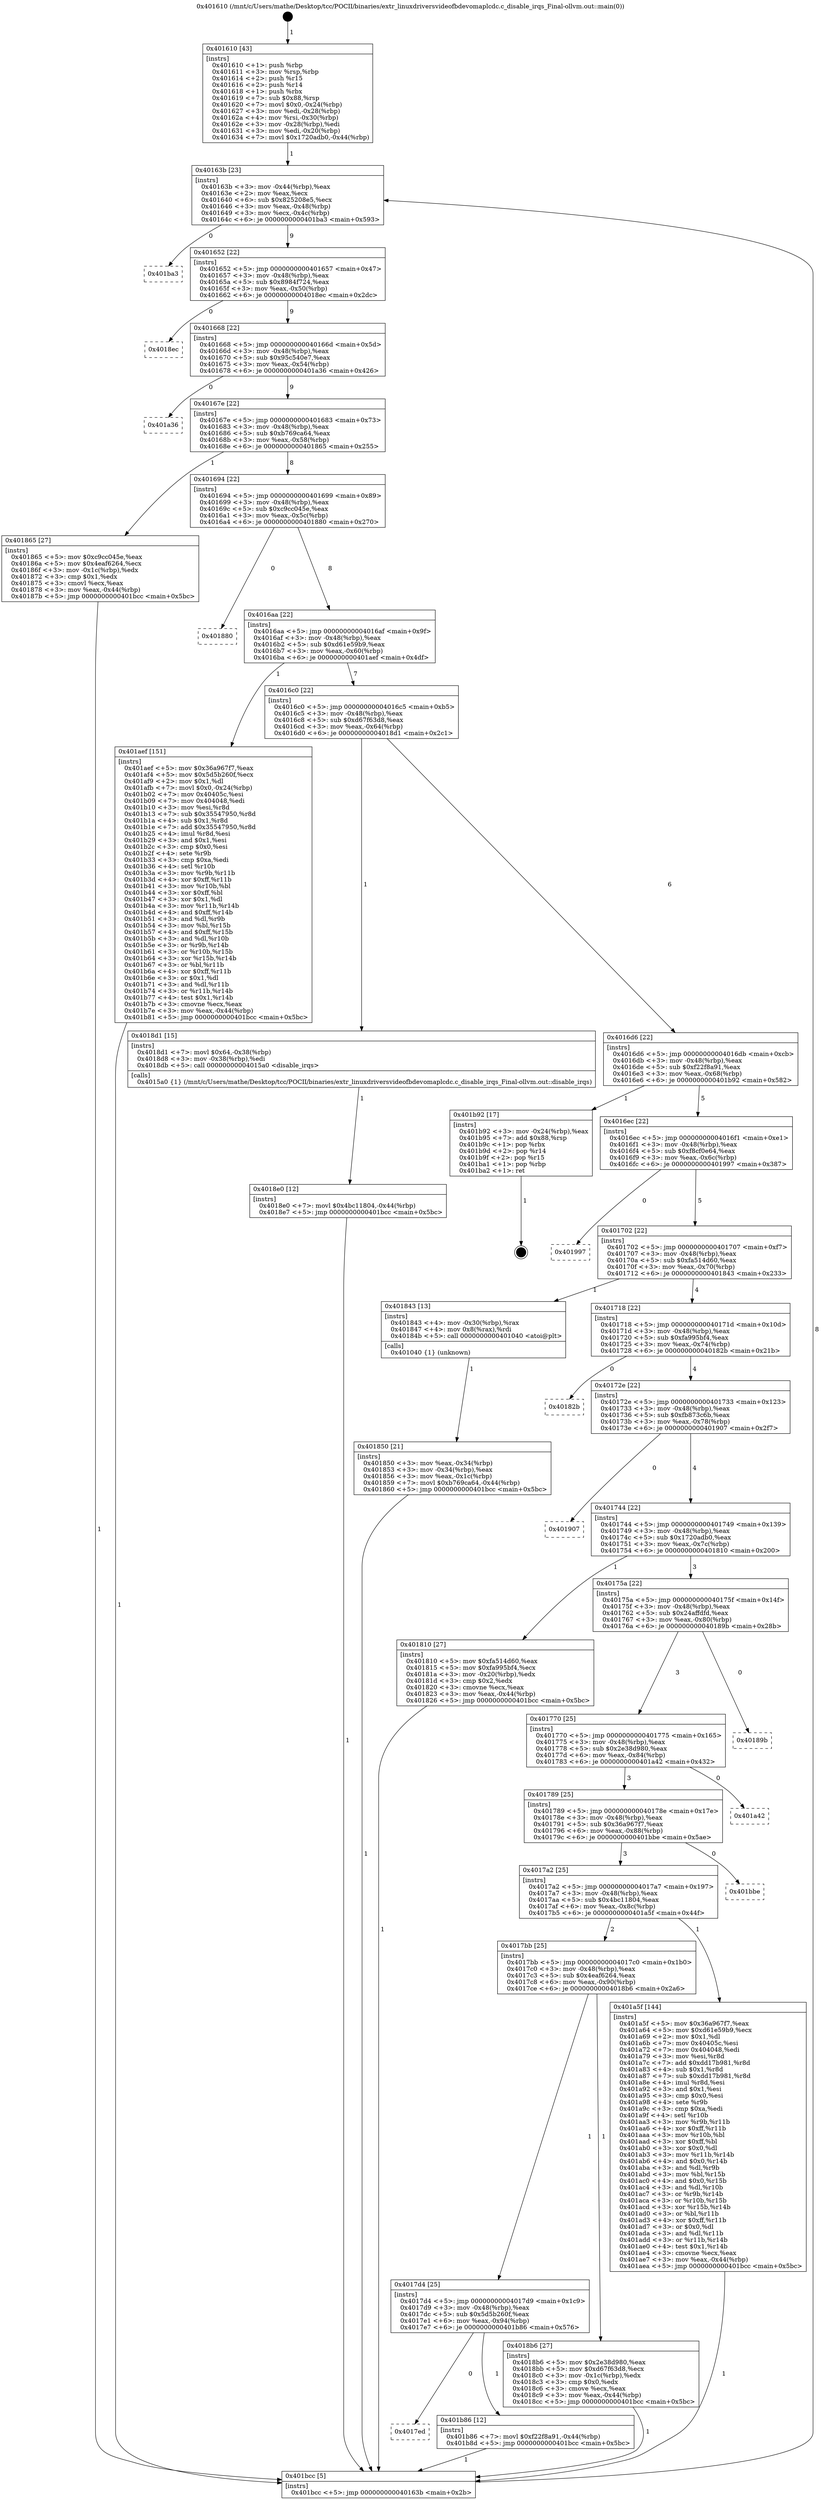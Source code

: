 digraph "0x401610" {
  label = "0x401610 (/mnt/c/Users/mathe/Desktop/tcc/POCII/binaries/extr_linuxdriversvideofbdevomaplcdc.c_disable_irqs_Final-ollvm.out::main(0))"
  labelloc = "t"
  node[shape=record]

  Entry [label="",width=0.3,height=0.3,shape=circle,fillcolor=black,style=filled]
  "0x40163b" [label="{
     0x40163b [23]\l
     | [instrs]\l
     &nbsp;&nbsp;0x40163b \<+3\>: mov -0x44(%rbp),%eax\l
     &nbsp;&nbsp;0x40163e \<+2\>: mov %eax,%ecx\l
     &nbsp;&nbsp;0x401640 \<+6\>: sub $0x825208e5,%ecx\l
     &nbsp;&nbsp;0x401646 \<+3\>: mov %eax,-0x48(%rbp)\l
     &nbsp;&nbsp;0x401649 \<+3\>: mov %ecx,-0x4c(%rbp)\l
     &nbsp;&nbsp;0x40164c \<+6\>: je 0000000000401ba3 \<main+0x593\>\l
  }"]
  "0x401ba3" [label="{
     0x401ba3\l
  }", style=dashed]
  "0x401652" [label="{
     0x401652 [22]\l
     | [instrs]\l
     &nbsp;&nbsp;0x401652 \<+5\>: jmp 0000000000401657 \<main+0x47\>\l
     &nbsp;&nbsp;0x401657 \<+3\>: mov -0x48(%rbp),%eax\l
     &nbsp;&nbsp;0x40165a \<+5\>: sub $0x8984f724,%eax\l
     &nbsp;&nbsp;0x40165f \<+3\>: mov %eax,-0x50(%rbp)\l
     &nbsp;&nbsp;0x401662 \<+6\>: je 00000000004018ec \<main+0x2dc\>\l
  }"]
  Exit [label="",width=0.3,height=0.3,shape=circle,fillcolor=black,style=filled,peripheries=2]
  "0x4018ec" [label="{
     0x4018ec\l
  }", style=dashed]
  "0x401668" [label="{
     0x401668 [22]\l
     | [instrs]\l
     &nbsp;&nbsp;0x401668 \<+5\>: jmp 000000000040166d \<main+0x5d\>\l
     &nbsp;&nbsp;0x40166d \<+3\>: mov -0x48(%rbp),%eax\l
     &nbsp;&nbsp;0x401670 \<+5\>: sub $0x95c540e7,%eax\l
     &nbsp;&nbsp;0x401675 \<+3\>: mov %eax,-0x54(%rbp)\l
     &nbsp;&nbsp;0x401678 \<+6\>: je 0000000000401a36 \<main+0x426\>\l
  }"]
  "0x4017ed" [label="{
     0x4017ed\l
  }", style=dashed]
  "0x401a36" [label="{
     0x401a36\l
  }", style=dashed]
  "0x40167e" [label="{
     0x40167e [22]\l
     | [instrs]\l
     &nbsp;&nbsp;0x40167e \<+5\>: jmp 0000000000401683 \<main+0x73\>\l
     &nbsp;&nbsp;0x401683 \<+3\>: mov -0x48(%rbp),%eax\l
     &nbsp;&nbsp;0x401686 \<+5\>: sub $0xb769ca64,%eax\l
     &nbsp;&nbsp;0x40168b \<+3\>: mov %eax,-0x58(%rbp)\l
     &nbsp;&nbsp;0x40168e \<+6\>: je 0000000000401865 \<main+0x255\>\l
  }"]
  "0x401b86" [label="{
     0x401b86 [12]\l
     | [instrs]\l
     &nbsp;&nbsp;0x401b86 \<+7\>: movl $0xf22f8a91,-0x44(%rbp)\l
     &nbsp;&nbsp;0x401b8d \<+5\>: jmp 0000000000401bcc \<main+0x5bc\>\l
  }"]
  "0x401865" [label="{
     0x401865 [27]\l
     | [instrs]\l
     &nbsp;&nbsp;0x401865 \<+5\>: mov $0xc9cc045e,%eax\l
     &nbsp;&nbsp;0x40186a \<+5\>: mov $0x4eaf6264,%ecx\l
     &nbsp;&nbsp;0x40186f \<+3\>: mov -0x1c(%rbp),%edx\l
     &nbsp;&nbsp;0x401872 \<+3\>: cmp $0x1,%edx\l
     &nbsp;&nbsp;0x401875 \<+3\>: cmovl %ecx,%eax\l
     &nbsp;&nbsp;0x401878 \<+3\>: mov %eax,-0x44(%rbp)\l
     &nbsp;&nbsp;0x40187b \<+5\>: jmp 0000000000401bcc \<main+0x5bc\>\l
  }"]
  "0x401694" [label="{
     0x401694 [22]\l
     | [instrs]\l
     &nbsp;&nbsp;0x401694 \<+5\>: jmp 0000000000401699 \<main+0x89\>\l
     &nbsp;&nbsp;0x401699 \<+3\>: mov -0x48(%rbp),%eax\l
     &nbsp;&nbsp;0x40169c \<+5\>: sub $0xc9cc045e,%eax\l
     &nbsp;&nbsp;0x4016a1 \<+3\>: mov %eax,-0x5c(%rbp)\l
     &nbsp;&nbsp;0x4016a4 \<+6\>: je 0000000000401880 \<main+0x270\>\l
  }"]
  "0x4018e0" [label="{
     0x4018e0 [12]\l
     | [instrs]\l
     &nbsp;&nbsp;0x4018e0 \<+7\>: movl $0x4bc11804,-0x44(%rbp)\l
     &nbsp;&nbsp;0x4018e7 \<+5\>: jmp 0000000000401bcc \<main+0x5bc\>\l
  }"]
  "0x401880" [label="{
     0x401880\l
  }", style=dashed]
  "0x4016aa" [label="{
     0x4016aa [22]\l
     | [instrs]\l
     &nbsp;&nbsp;0x4016aa \<+5\>: jmp 00000000004016af \<main+0x9f\>\l
     &nbsp;&nbsp;0x4016af \<+3\>: mov -0x48(%rbp),%eax\l
     &nbsp;&nbsp;0x4016b2 \<+5\>: sub $0xd61e59b9,%eax\l
     &nbsp;&nbsp;0x4016b7 \<+3\>: mov %eax,-0x60(%rbp)\l
     &nbsp;&nbsp;0x4016ba \<+6\>: je 0000000000401aef \<main+0x4df\>\l
  }"]
  "0x4017d4" [label="{
     0x4017d4 [25]\l
     | [instrs]\l
     &nbsp;&nbsp;0x4017d4 \<+5\>: jmp 00000000004017d9 \<main+0x1c9\>\l
     &nbsp;&nbsp;0x4017d9 \<+3\>: mov -0x48(%rbp),%eax\l
     &nbsp;&nbsp;0x4017dc \<+5\>: sub $0x5d5b260f,%eax\l
     &nbsp;&nbsp;0x4017e1 \<+6\>: mov %eax,-0x94(%rbp)\l
     &nbsp;&nbsp;0x4017e7 \<+6\>: je 0000000000401b86 \<main+0x576\>\l
  }"]
  "0x401aef" [label="{
     0x401aef [151]\l
     | [instrs]\l
     &nbsp;&nbsp;0x401aef \<+5\>: mov $0x36a967f7,%eax\l
     &nbsp;&nbsp;0x401af4 \<+5\>: mov $0x5d5b260f,%ecx\l
     &nbsp;&nbsp;0x401af9 \<+2\>: mov $0x1,%dl\l
     &nbsp;&nbsp;0x401afb \<+7\>: movl $0x0,-0x24(%rbp)\l
     &nbsp;&nbsp;0x401b02 \<+7\>: mov 0x40405c,%esi\l
     &nbsp;&nbsp;0x401b09 \<+7\>: mov 0x404048,%edi\l
     &nbsp;&nbsp;0x401b10 \<+3\>: mov %esi,%r8d\l
     &nbsp;&nbsp;0x401b13 \<+7\>: sub $0x35547950,%r8d\l
     &nbsp;&nbsp;0x401b1a \<+4\>: sub $0x1,%r8d\l
     &nbsp;&nbsp;0x401b1e \<+7\>: add $0x35547950,%r8d\l
     &nbsp;&nbsp;0x401b25 \<+4\>: imul %r8d,%esi\l
     &nbsp;&nbsp;0x401b29 \<+3\>: and $0x1,%esi\l
     &nbsp;&nbsp;0x401b2c \<+3\>: cmp $0x0,%esi\l
     &nbsp;&nbsp;0x401b2f \<+4\>: sete %r9b\l
     &nbsp;&nbsp;0x401b33 \<+3\>: cmp $0xa,%edi\l
     &nbsp;&nbsp;0x401b36 \<+4\>: setl %r10b\l
     &nbsp;&nbsp;0x401b3a \<+3\>: mov %r9b,%r11b\l
     &nbsp;&nbsp;0x401b3d \<+4\>: xor $0xff,%r11b\l
     &nbsp;&nbsp;0x401b41 \<+3\>: mov %r10b,%bl\l
     &nbsp;&nbsp;0x401b44 \<+3\>: xor $0xff,%bl\l
     &nbsp;&nbsp;0x401b47 \<+3\>: xor $0x1,%dl\l
     &nbsp;&nbsp;0x401b4a \<+3\>: mov %r11b,%r14b\l
     &nbsp;&nbsp;0x401b4d \<+4\>: and $0xff,%r14b\l
     &nbsp;&nbsp;0x401b51 \<+3\>: and %dl,%r9b\l
     &nbsp;&nbsp;0x401b54 \<+3\>: mov %bl,%r15b\l
     &nbsp;&nbsp;0x401b57 \<+4\>: and $0xff,%r15b\l
     &nbsp;&nbsp;0x401b5b \<+3\>: and %dl,%r10b\l
     &nbsp;&nbsp;0x401b5e \<+3\>: or %r9b,%r14b\l
     &nbsp;&nbsp;0x401b61 \<+3\>: or %r10b,%r15b\l
     &nbsp;&nbsp;0x401b64 \<+3\>: xor %r15b,%r14b\l
     &nbsp;&nbsp;0x401b67 \<+3\>: or %bl,%r11b\l
     &nbsp;&nbsp;0x401b6a \<+4\>: xor $0xff,%r11b\l
     &nbsp;&nbsp;0x401b6e \<+3\>: or $0x1,%dl\l
     &nbsp;&nbsp;0x401b71 \<+3\>: and %dl,%r11b\l
     &nbsp;&nbsp;0x401b74 \<+3\>: or %r11b,%r14b\l
     &nbsp;&nbsp;0x401b77 \<+4\>: test $0x1,%r14b\l
     &nbsp;&nbsp;0x401b7b \<+3\>: cmovne %ecx,%eax\l
     &nbsp;&nbsp;0x401b7e \<+3\>: mov %eax,-0x44(%rbp)\l
     &nbsp;&nbsp;0x401b81 \<+5\>: jmp 0000000000401bcc \<main+0x5bc\>\l
  }"]
  "0x4016c0" [label="{
     0x4016c0 [22]\l
     | [instrs]\l
     &nbsp;&nbsp;0x4016c0 \<+5\>: jmp 00000000004016c5 \<main+0xb5\>\l
     &nbsp;&nbsp;0x4016c5 \<+3\>: mov -0x48(%rbp),%eax\l
     &nbsp;&nbsp;0x4016c8 \<+5\>: sub $0xd67f63d8,%eax\l
     &nbsp;&nbsp;0x4016cd \<+3\>: mov %eax,-0x64(%rbp)\l
     &nbsp;&nbsp;0x4016d0 \<+6\>: je 00000000004018d1 \<main+0x2c1\>\l
  }"]
  "0x4018b6" [label="{
     0x4018b6 [27]\l
     | [instrs]\l
     &nbsp;&nbsp;0x4018b6 \<+5\>: mov $0x2e38d980,%eax\l
     &nbsp;&nbsp;0x4018bb \<+5\>: mov $0xd67f63d8,%ecx\l
     &nbsp;&nbsp;0x4018c0 \<+3\>: mov -0x1c(%rbp),%edx\l
     &nbsp;&nbsp;0x4018c3 \<+3\>: cmp $0x0,%edx\l
     &nbsp;&nbsp;0x4018c6 \<+3\>: cmove %ecx,%eax\l
     &nbsp;&nbsp;0x4018c9 \<+3\>: mov %eax,-0x44(%rbp)\l
     &nbsp;&nbsp;0x4018cc \<+5\>: jmp 0000000000401bcc \<main+0x5bc\>\l
  }"]
  "0x4018d1" [label="{
     0x4018d1 [15]\l
     | [instrs]\l
     &nbsp;&nbsp;0x4018d1 \<+7\>: movl $0x64,-0x38(%rbp)\l
     &nbsp;&nbsp;0x4018d8 \<+3\>: mov -0x38(%rbp),%edi\l
     &nbsp;&nbsp;0x4018db \<+5\>: call 00000000004015a0 \<disable_irqs\>\l
     | [calls]\l
     &nbsp;&nbsp;0x4015a0 \{1\} (/mnt/c/Users/mathe/Desktop/tcc/POCII/binaries/extr_linuxdriversvideofbdevomaplcdc.c_disable_irqs_Final-ollvm.out::disable_irqs)\l
  }"]
  "0x4016d6" [label="{
     0x4016d6 [22]\l
     | [instrs]\l
     &nbsp;&nbsp;0x4016d6 \<+5\>: jmp 00000000004016db \<main+0xcb\>\l
     &nbsp;&nbsp;0x4016db \<+3\>: mov -0x48(%rbp),%eax\l
     &nbsp;&nbsp;0x4016de \<+5\>: sub $0xf22f8a91,%eax\l
     &nbsp;&nbsp;0x4016e3 \<+3\>: mov %eax,-0x68(%rbp)\l
     &nbsp;&nbsp;0x4016e6 \<+6\>: je 0000000000401b92 \<main+0x582\>\l
  }"]
  "0x4017bb" [label="{
     0x4017bb [25]\l
     | [instrs]\l
     &nbsp;&nbsp;0x4017bb \<+5\>: jmp 00000000004017c0 \<main+0x1b0\>\l
     &nbsp;&nbsp;0x4017c0 \<+3\>: mov -0x48(%rbp),%eax\l
     &nbsp;&nbsp;0x4017c3 \<+5\>: sub $0x4eaf6264,%eax\l
     &nbsp;&nbsp;0x4017c8 \<+6\>: mov %eax,-0x90(%rbp)\l
     &nbsp;&nbsp;0x4017ce \<+6\>: je 00000000004018b6 \<main+0x2a6\>\l
  }"]
  "0x401b92" [label="{
     0x401b92 [17]\l
     | [instrs]\l
     &nbsp;&nbsp;0x401b92 \<+3\>: mov -0x24(%rbp),%eax\l
     &nbsp;&nbsp;0x401b95 \<+7\>: add $0x88,%rsp\l
     &nbsp;&nbsp;0x401b9c \<+1\>: pop %rbx\l
     &nbsp;&nbsp;0x401b9d \<+2\>: pop %r14\l
     &nbsp;&nbsp;0x401b9f \<+2\>: pop %r15\l
     &nbsp;&nbsp;0x401ba1 \<+1\>: pop %rbp\l
     &nbsp;&nbsp;0x401ba2 \<+1\>: ret\l
  }"]
  "0x4016ec" [label="{
     0x4016ec [22]\l
     | [instrs]\l
     &nbsp;&nbsp;0x4016ec \<+5\>: jmp 00000000004016f1 \<main+0xe1\>\l
     &nbsp;&nbsp;0x4016f1 \<+3\>: mov -0x48(%rbp),%eax\l
     &nbsp;&nbsp;0x4016f4 \<+5\>: sub $0xf8cf0e64,%eax\l
     &nbsp;&nbsp;0x4016f9 \<+3\>: mov %eax,-0x6c(%rbp)\l
     &nbsp;&nbsp;0x4016fc \<+6\>: je 0000000000401997 \<main+0x387\>\l
  }"]
  "0x401a5f" [label="{
     0x401a5f [144]\l
     | [instrs]\l
     &nbsp;&nbsp;0x401a5f \<+5\>: mov $0x36a967f7,%eax\l
     &nbsp;&nbsp;0x401a64 \<+5\>: mov $0xd61e59b9,%ecx\l
     &nbsp;&nbsp;0x401a69 \<+2\>: mov $0x1,%dl\l
     &nbsp;&nbsp;0x401a6b \<+7\>: mov 0x40405c,%esi\l
     &nbsp;&nbsp;0x401a72 \<+7\>: mov 0x404048,%edi\l
     &nbsp;&nbsp;0x401a79 \<+3\>: mov %esi,%r8d\l
     &nbsp;&nbsp;0x401a7c \<+7\>: add $0xdd17b981,%r8d\l
     &nbsp;&nbsp;0x401a83 \<+4\>: sub $0x1,%r8d\l
     &nbsp;&nbsp;0x401a87 \<+7\>: sub $0xdd17b981,%r8d\l
     &nbsp;&nbsp;0x401a8e \<+4\>: imul %r8d,%esi\l
     &nbsp;&nbsp;0x401a92 \<+3\>: and $0x1,%esi\l
     &nbsp;&nbsp;0x401a95 \<+3\>: cmp $0x0,%esi\l
     &nbsp;&nbsp;0x401a98 \<+4\>: sete %r9b\l
     &nbsp;&nbsp;0x401a9c \<+3\>: cmp $0xa,%edi\l
     &nbsp;&nbsp;0x401a9f \<+4\>: setl %r10b\l
     &nbsp;&nbsp;0x401aa3 \<+3\>: mov %r9b,%r11b\l
     &nbsp;&nbsp;0x401aa6 \<+4\>: xor $0xff,%r11b\l
     &nbsp;&nbsp;0x401aaa \<+3\>: mov %r10b,%bl\l
     &nbsp;&nbsp;0x401aad \<+3\>: xor $0xff,%bl\l
     &nbsp;&nbsp;0x401ab0 \<+3\>: xor $0x0,%dl\l
     &nbsp;&nbsp;0x401ab3 \<+3\>: mov %r11b,%r14b\l
     &nbsp;&nbsp;0x401ab6 \<+4\>: and $0x0,%r14b\l
     &nbsp;&nbsp;0x401aba \<+3\>: and %dl,%r9b\l
     &nbsp;&nbsp;0x401abd \<+3\>: mov %bl,%r15b\l
     &nbsp;&nbsp;0x401ac0 \<+4\>: and $0x0,%r15b\l
     &nbsp;&nbsp;0x401ac4 \<+3\>: and %dl,%r10b\l
     &nbsp;&nbsp;0x401ac7 \<+3\>: or %r9b,%r14b\l
     &nbsp;&nbsp;0x401aca \<+3\>: or %r10b,%r15b\l
     &nbsp;&nbsp;0x401acd \<+3\>: xor %r15b,%r14b\l
     &nbsp;&nbsp;0x401ad0 \<+3\>: or %bl,%r11b\l
     &nbsp;&nbsp;0x401ad3 \<+4\>: xor $0xff,%r11b\l
     &nbsp;&nbsp;0x401ad7 \<+3\>: or $0x0,%dl\l
     &nbsp;&nbsp;0x401ada \<+3\>: and %dl,%r11b\l
     &nbsp;&nbsp;0x401add \<+3\>: or %r11b,%r14b\l
     &nbsp;&nbsp;0x401ae0 \<+4\>: test $0x1,%r14b\l
     &nbsp;&nbsp;0x401ae4 \<+3\>: cmovne %ecx,%eax\l
     &nbsp;&nbsp;0x401ae7 \<+3\>: mov %eax,-0x44(%rbp)\l
     &nbsp;&nbsp;0x401aea \<+5\>: jmp 0000000000401bcc \<main+0x5bc\>\l
  }"]
  "0x401997" [label="{
     0x401997\l
  }", style=dashed]
  "0x401702" [label="{
     0x401702 [22]\l
     | [instrs]\l
     &nbsp;&nbsp;0x401702 \<+5\>: jmp 0000000000401707 \<main+0xf7\>\l
     &nbsp;&nbsp;0x401707 \<+3\>: mov -0x48(%rbp),%eax\l
     &nbsp;&nbsp;0x40170a \<+5\>: sub $0xfa514d60,%eax\l
     &nbsp;&nbsp;0x40170f \<+3\>: mov %eax,-0x70(%rbp)\l
     &nbsp;&nbsp;0x401712 \<+6\>: je 0000000000401843 \<main+0x233\>\l
  }"]
  "0x4017a2" [label="{
     0x4017a2 [25]\l
     | [instrs]\l
     &nbsp;&nbsp;0x4017a2 \<+5\>: jmp 00000000004017a7 \<main+0x197\>\l
     &nbsp;&nbsp;0x4017a7 \<+3\>: mov -0x48(%rbp),%eax\l
     &nbsp;&nbsp;0x4017aa \<+5\>: sub $0x4bc11804,%eax\l
     &nbsp;&nbsp;0x4017af \<+6\>: mov %eax,-0x8c(%rbp)\l
     &nbsp;&nbsp;0x4017b5 \<+6\>: je 0000000000401a5f \<main+0x44f\>\l
  }"]
  "0x401843" [label="{
     0x401843 [13]\l
     | [instrs]\l
     &nbsp;&nbsp;0x401843 \<+4\>: mov -0x30(%rbp),%rax\l
     &nbsp;&nbsp;0x401847 \<+4\>: mov 0x8(%rax),%rdi\l
     &nbsp;&nbsp;0x40184b \<+5\>: call 0000000000401040 \<atoi@plt\>\l
     | [calls]\l
     &nbsp;&nbsp;0x401040 \{1\} (unknown)\l
  }"]
  "0x401718" [label="{
     0x401718 [22]\l
     | [instrs]\l
     &nbsp;&nbsp;0x401718 \<+5\>: jmp 000000000040171d \<main+0x10d\>\l
     &nbsp;&nbsp;0x40171d \<+3\>: mov -0x48(%rbp),%eax\l
     &nbsp;&nbsp;0x401720 \<+5\>: sub $0xfa995bf4,%eax\l
     &nbsp;&nbsp;0x401725 \<+3\>: mov %eax,-0x74(%rbp)\l
     &nbsp;&nbsp;0x401728 \<+6\>: je 000000000040182b \<main+0x21b\>\l
  }"]
  "0x401bbe" [label="{
     0x401bbe\l
  }", style=dashed]
  "0x40182b" [label="{
     0x40182b\l
  }", style=dashed]
  "0x40172e" [label="{
     0x40172e [22]\l
     | [instrs]\l
     &nbsp;&nbsp;0x40172e \<+5\>: jmp 0000000000401733 \<main+0x123\>\l
     &nbsp;&nbsp;0x401733 \<+3\>: mov -0x48(%rbp),%eax\l
     &nbsp;&nbsp;0x401736 \<+5\>: sub $0xfb873c6b,%eax\l
     &nbsp;&nbsp;0x40173b \<+3\>: mov %eax,-0x78(%rbp)\l
     &nbsp;&nbsp;0x40173e \<+6\>: je 0000000000401907 \<main+0x2f7\>\l
  }"]
  "0x401789" [label="{
     0x401789 [25]\l
     | [instrs]\l
     &nbsp;&nbsp;0x401789 \<+5\>: jmp 000000000040178e \<main+0x17e\>\l
     &nbsp;&nbsp;0x40178e \<+3\>: mov -0x48(%rbp),%eax\l
     &nbsp;&nbsp;0x401791 \<+5\>: sub $0x36a967f7,%eax\l
     &nbsp;&nbsp;0x401796 \<+6\>: mov %eax,-0x88(%rbp)\l
     &nbsp;&nbsp;0x40179c \<+6\>: je 0000000000401bbe \<main+0x5ae\>\l
  }"]
  "0x401907" [label="{
     0x401907\l
  }", style=dashed]
  "0x401744" [label="{
     0x401744 [22]\l
     | [instrs]\l
     &nbsp;&nbsp;0x401744 \<+5\>: jmp 0000000000401749 \<main+0x139\>\l
     &nbsp;&nbsp;0x401749 \<+3\>: mov -0x48(%rbp),%eax\l
     &nbsp;&nbsp;0x40174c \<+5\>: sub $0x1720adb0,%eax\l
     &nbsp;&nbsp;0x401751 \<+3\>: mov %eax,-0x7c(%rbp)\l
     &nbsp;&nbsp;0x401754 \<+6\>: je 0000000000401810 \<main+0x200\>\l
  }"]
  "0x401a42" [label="{
     0x401a42\l
  }", style=dashed]
  "0x401810" [label="{
     0x401810 [27]\l
     | [instrs]\l
     &nbsp;&nbsp;0x401810 \<+5\>: mov $0xfa514d60,%eax\l
     &nbsp;&nbsp;0x401815 \<+5\>: mov $0xfa995bf4,%ecx\l
     &nbsp;&nbsp;0x40181a \<+3\>: mov -0x20(%rbp),%edx\l
     &nbsp;&nbsp;0x40181d \<+3\>: cmp $0x2,%edx\l
     &nbsp;&nbsp;0x401820 \<+3\>: cmovne %ecx,%eax\l
     &nbsp;&nbsp;0x401823 \<+3\>: mov %eax,-0x44(%rbp)\l
     &nbsp;&nbsp;0x401826 \<+5\>: jmp 0000000000401bcc \<main+0x5bc\>\l
  }"]
  "0x40175a" [label="{
     0x40175a [22]\l
     | [instrs]\l
     &nbsp;&nbsp;0x40175a \<+5\>: jmp 000000000040175f \<main+0x14f\>\l
     &nbsp;&nbsp;0x40175f \<+3\>: mov -0x48(%rbp),%eax\l
     &nbsp;&nbsp;0x401762 \<+5\>: sub $0x24affdfd,%eax\l
     &nbsp;&nbsp;0x401767 \<+3\>: mov %eax,-0x80(%rbp)\l
     &nbsp;&nbsp;0x40176a \<+6\>: je 000000000040189b \<main+0x28b\>\l
  }"]
  "0x401bcc" [label="{
     0x401bcc [5]\l
     | [instrs]\l
     &nbsp;&nbsp;0x401bcc \<+5\>: jmp 000000000040163b \<main+0x2b\>\l
  }"]
  "0x401610" [label="{
     0x401610 [43]\l
     | [instrs]\l
     &nbsp;&nbsp;0x401610 \<+1\>: push %rbp\l
     &nbsp;&nbsp;0x401611 \<+3\>: mov %rsp,%rbp\l
     &nbsp;&nbsp;0x401614 \<+2\>: push %r15\l
     &nbsp;&nbsp;0x401616 \<+2\>: push %r14\l
     &nbsp;&nbsp;0x401618 \<+1\>: push %rbx\l
     &nbsp;&nbsp;0x401619 \<+7\>: sub $0x88,%rsp\l
     &nbsp;&nbsp;0x401620 \<+7\>: movl $0x0,-0x24(%rbp)\l
     &nbsp;&nbsp;0x401627 \<+3\>: mov %edi,-0x28(%rbp)\l
     &nbsp;&nbsp;0x40162a \<+4\>: mov %rsi,-0x30(%rbp)\l
     &nbsp;&nbsp;0x40162e \<+3\>: mov -0x28(%rbp),%edi\l
     &nbsp;&nbsp;0x401631 \<+3\>: mov %edi,-0x20(%rbp)\l
     &nbsp;&nbsp;0x401634 \<+7\>: movl $0x1720adb0,-0x44(%rbp)\l
  }"]
  "0x401850" [label="{
     0x401850 [21]\l
     | [instrs]\l
     &nbsp;&nbsp;0x401850 \<+3\>: mov %eax,-0x34(%rbp)\l
     &nbsp;&nbsp;0x401853 \<+3\>: mov -0x34(%rbp),%eax\l
     &nbsp;&nbsp;0x401856 \<+3\>: mov %eax,-0x1c(%rbp)\l
     &nbsp;&nbsp;0x401859 \<+7\>: movl $0xb769ca64,-0x44(%rbp)\l
     &nbsp;&nbsp;0x401860 \<+5\>: jmp 0000000000401bcc \<main+0x5bc\>\l
  }"]
  "0x401770" [label="{
     0x401770 [25]\l
     | [instrs]\l
     &nbsp;&nbsp;0x401770 \<+5\>: jmp 0000000000401775 \<main+0x165\>\l
     &nbsp;&nbsp;0x401775 \<+3\>: mov -0x48(%rbp),%eax\l
     &nbsp;&nbsp;0x401778 \<+5\>: sub $0x2e38d980,%eax\l
     &nbsp;&nbsp;0x40177d \<+6\>: mov %eax,-0x84(%rbp)\l
     &nbsp;&nbsp;0x401783 \<+6\>: je 0000000000401a42 \<main+0x432\>\l
  }"]
  "0x40189b" [label="{
     0x40189b\l
  }", style=dashed]
  Entry -> "0x401610" [label=" 1"]
  "0x40163b" -> "0x401ba3" [label=" 0"]
  "0x40163b" -> "0x401652" [label=" 9"]
  "0x401b92" -> Exit [label=" 1"]
  "0x401652" -> "0x4018ec" [label=" 0"]
  "0x401652" -> "0x401668" [label=" 9"]
  "0x401b86" -> "0x401bcc" [label=" 1"]
  "0x401668" -> "0x401a36" [label=" 0"]
  "0x401668" -> "0x40167e" [label=" 9"]
  "0x4017d4" -> "0x4017ed" [label=" 0"]
  "0x40167e" -> "0x401865" [label=" 1"]
  "0x40167e" -> "0x401694" [label=" 8"]
  "0x4017d4" -> "0x401b86" [label=" 1"]
  "0x401694" -> "0x401880" [label=" 0"]
  "0x401694" -> "0x4016aa" [label=" 8"]
  "0x401aef" -> "0x401bcc" [label=" 1"]
  "0x4016aa" -> "0x401aef" [label=" 1"]
  "0x4016aa" -> "0x4016c0" [label=" 7"]
  "0x401a5f" -> "0x401bcc" [label=" 1"]
  "0x4016c0" -> "0x4018d1" [label=" 1"]
  "0x4016c0" -> "0x4016d6" [label=" 6"]
  "0x4018e0" -> "0x401bcc" [label=" 1"]
  "0x4016d6" -> "0x401b92" [label=" 1"]
  "0x4016d6" -> "0x4016ec" [label=" 5"]
  "0x4018b6" -> "0x401bcc" [label=" 1"]
  "0x4016ec" -> "0x401997" [label=" 0"]
  "0x4016ec" -> "0x401702" [label=" 5"]
  "0x4017bb" -> "0x4017d4" [label=" 1"]
  "0x401702" -> "0x401843" [label=" 1"]
  "0x401702" -> "0x401718" [label=" 4"]
  "0x4018d1" -> "0x4018e0" [label=" 1"]
  "0x401718" -> "0x40182b" [label=" 0"]
  "0x401718" -> "0x40172e" [label=" 4"]
  "0x4017a2" -> "0x4017bb" [label=" 2"]
  "0x40172e" -> "0x401907" [label=" 0"]
  "0x40172e" -> "0x401744" [label=" 4"]
  "0x4017bb" -> "0x4018b6" [label=" 1"]
  "0x401744" -> "0x401810" [label=" 1"]
  "0x401744" -> "0x40175a" [label=" 3"]
  "0x401810" -> "0x401bcc" [label=" 1"]
  "0x401610" -> "0x40163b" [label=" 1"]
  "0x401bcc" -> "0x40163b" [label=" 8"]
  "0x401843" -> "0x401850" [label=" 1"]
  "0x401850" -> "0x401bcc" [label=" 1"]
  "0x401865" -> "0x401bcc" [label=" 1"]
  "0x401789" -> "0x4017a2" [label=" 3"]
  "0x40175a" -> "0x40189b" [label=" 0"]
  "0x40175a" -> "0x401770" [label=" 3"]
  "0x401789" -> "0x401bbe" [label=" 0"]
  "0x401770" -> "0x401a42" [label=" 0"]
  "0x401770" -> "0x401789" [label=" 3"]
  "0x4017a2" -> "0x401a5f" [label=" 1"]
}
